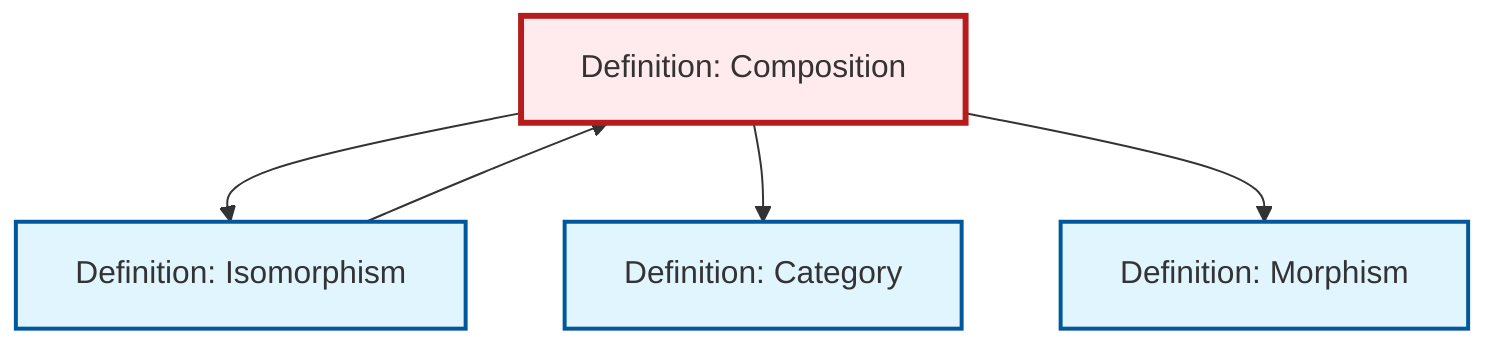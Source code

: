 graph TD
    classDef definition fill:#e1f5fe,stroke:#01579b,stroke-width:2px
    classDef theorem fill:#f3e5f5,stroke:#4a148c,stroke-width:2px
    classDef axiom fill:#fff3e0,stroke:#e65100,stroke-width:2px
    classDef example fill:#e8f5e9,stroke:#1b5e20,stroke-width:2px
    classDef current fill:#ffebee,stroke:#b71c1c,stroke-width:3px
    def-composition["Definition: Composition"]:::definition
    def-isomorphism["Definition: Isomorphism"]:::definition
    def-morphism["Definition: Morphism"]:::definition
    def-category["Definition: Category"]:::definition
    def-composition --> def-isomorphism
    def-composition --> def-category
    def-isomorphism --> def-composition
    def-composition --> def-morphism
    class def-composition current